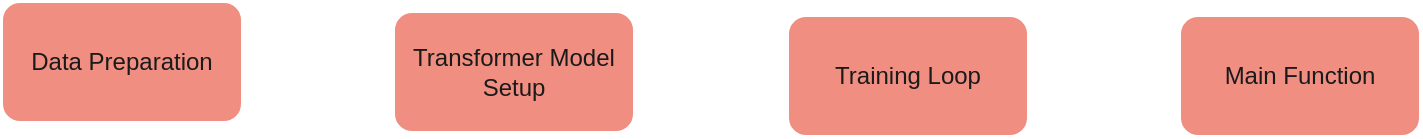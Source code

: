 <mxfile version="24.2.8" type="github">
  <diagram name="Page-1" id="cgFGnpT8RXrNZF5JN4Lv">
    <mxGraphModel dx="1188" dy="2050" grid="0" gridSize="10" guides="1" tooltips="1" connect="1" arrows="1" fold="1" page="1" pageScale="1" pageWidth="1100" pageHeight="850" math="0" shadow="0">
      <root>
        <mxCell id="0" />
        <mxCell id="1" parent="0" />
        <mxCell id="76yENtynF5-FoFlrvveT-8" value="" style="group" vertex="1" connectable="0" parent="1">
          <mxGeometry x="196" y="130" width="709" height="67" as="geometry" />
        </mxCell>
        <mxCell id="76yENtynF5-FoFlrvveT-1" value="Data Preparation" style="rounded=1;whiteSpace=wrap;html=1;labelBackgroundColor=none;fillColor=#F08E81;strokeColor=#FFFFFF;fontColor=#1A1A1A;" vertex="1" parent="76yENtynF5-FoFlrvveT-8">
          <mxGeometry width="120" height="60" as="geometry" />
        </mxCell>
        <mxCell id="76yENtynF5-FoFlrvveT-3" value="Training Loop" style="rounded=1;whiteSpace=wrap;html=1;labelBackgroundColor=none;fillColor=#F08E81;strokeColor=#FFFFFF;fontColor=#1A1A1A;" vertex="1" parent="76yENtynF5-FoFlrvveT-8">
          <mxGeometry x="393" y="7" width="120" height="60" as="geometry" />
        </mxCell>
        <mxCell id="76yENtynF5-FoFlrvveT-4" value="Transformer Model Setup" style="rounded=1;whiteSpace=wrap;html=1;labelBackgroundColor=none;fillColor=#F08E81;strokeColor=#FFFFFF;fontColor=#1A1A1A;" vertex="1" parent="76yENtynF5-FoFlrvveT-8">
          <mxGeometry x="196" y="5" width="120" height="60" as="geometry" />
        </mxCell>
        <mxCell id="76yENtynF5-FoFlrvveT-7" value="Main Function" style="rounded=1;whiteSpace=wrap;html=1;labelBackgroundColor=none;fillColor=#F08E81;strokeColor=#FFFFFF;fontColor=#1A1A1A;" vertex="1" parent="76yENtynF5-FoFlrvveT-8">
          <mxGeometry x="589" y="7" width="120" height="60" as="geometry" />
        </mxCell>
      </root>
    </mxGraphModel>
  </diagram>
</mxfile>
